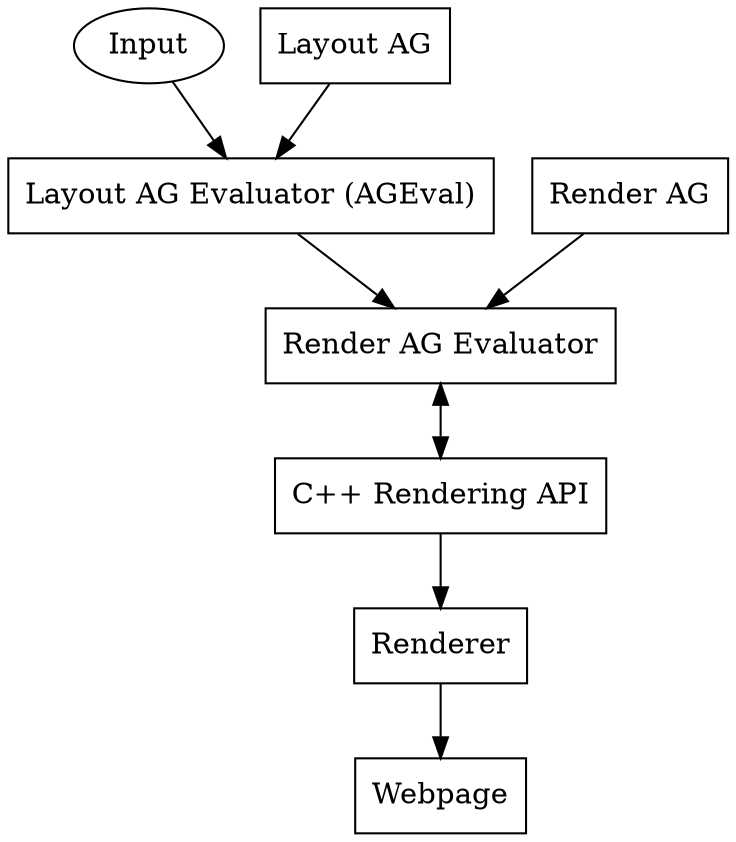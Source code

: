 digraph G{
	input[label="Input", shape="oval"];
	layout[label="Layout AG", shape="box"];
	layouteval[label="Layout AG Evaluator (AGEval)", shape="box"];
	render[label="Render AG", shape="box"];
	rendereval[label="Render AG Evaluator", shape="box"];
	rendererAPI[label="C++ Rendering API", shape="box"];
	renderer[label="Renderer", shape="box"];
	page[label="Webpage", shape="box"];
	layout->layouteval;
	input->layouteval;
	layouteval->rendereval;
	render->rendereval;
	rendereval->rendererAPI[dir=both];
	rendererAPI->renderer;
	renderer->page;
}